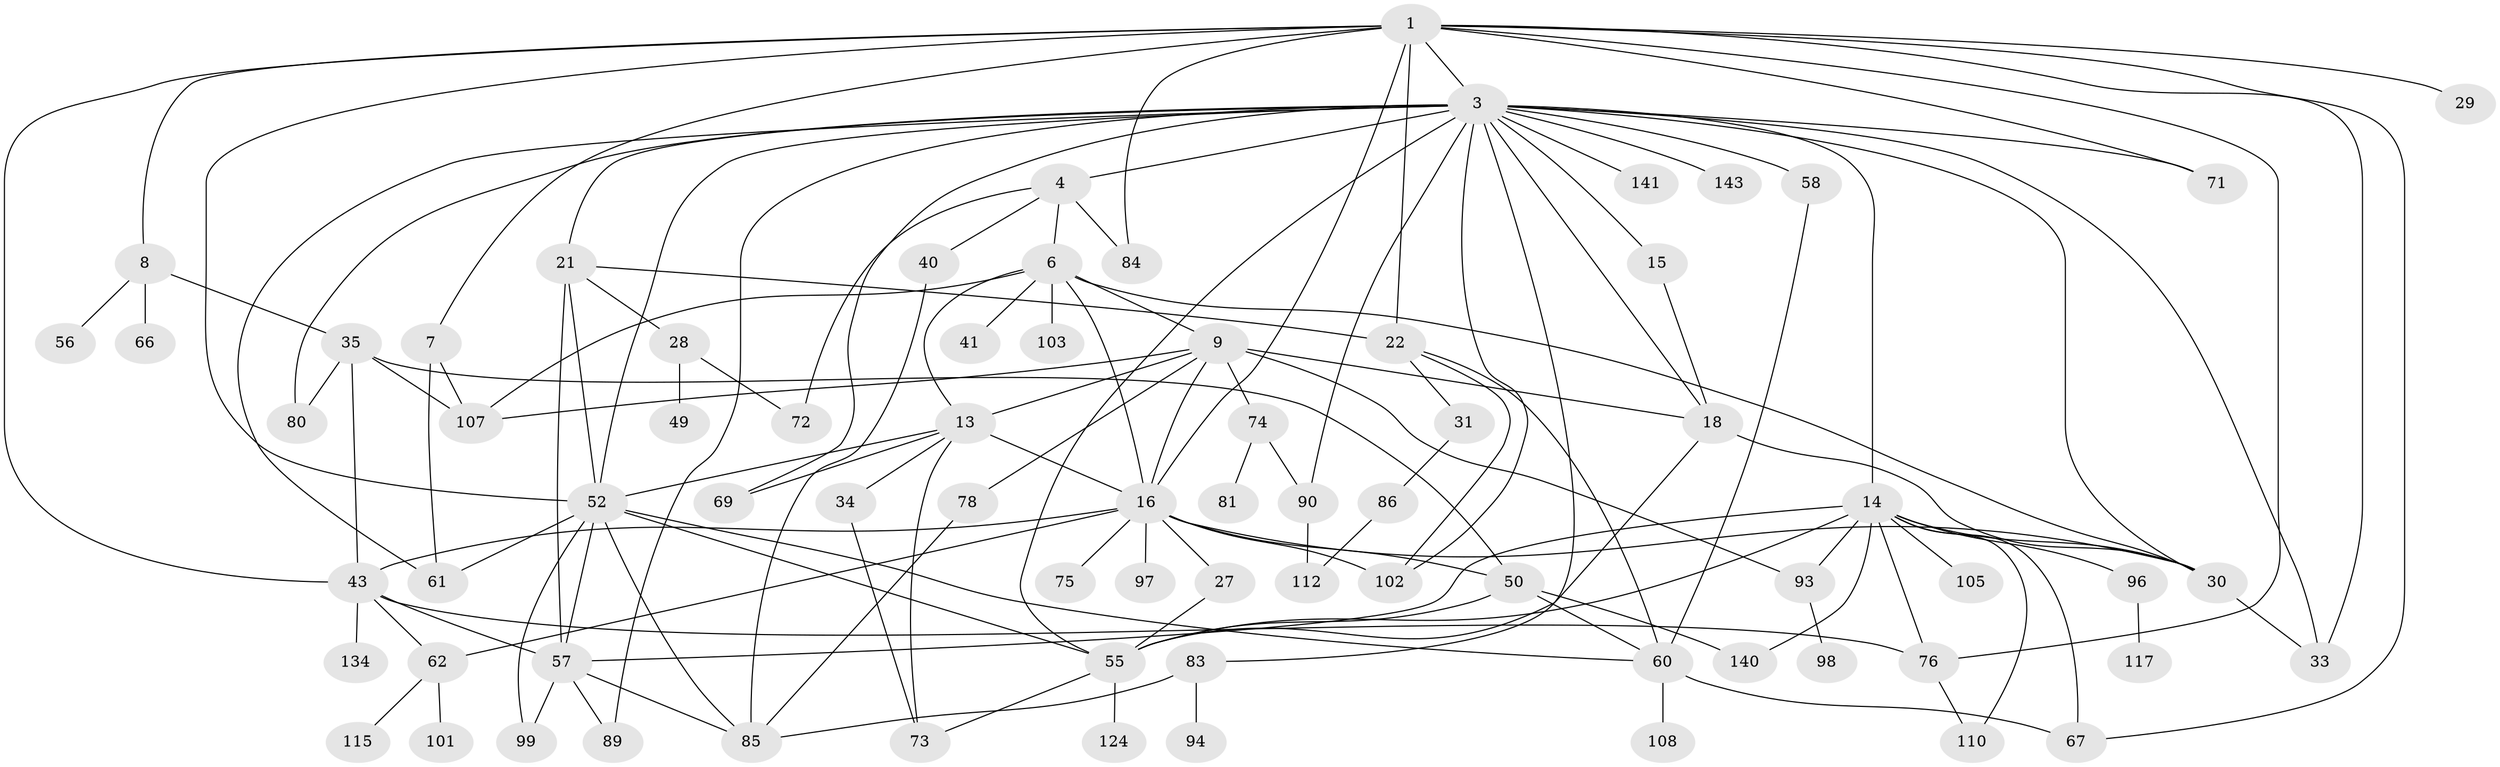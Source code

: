 // original degree distribution, {5: 0.11409395973154363, 3: 0.18791946308724833, 7: 0.020134228187919462, 6: 0.06040268456375839, 8: 0.026845637583892617, 4: 0.0738255033557047, 2: 0.30201342281879195, 1: 0.21476510067114093}
// Generated by graph-tools (version 1.1) at 2025/13/03/09/25 04:13:16]
// undirected, 74 vertices, 133 edges
graph export_dot {
graph [start="1"]
  node [color=gray90,style=filled];
  1 [super="+2+25+5"];
  3 [super="+136+19+10"];
  4 [super="+51"];
  6;
  7;
  8;
  9 [super="+11+47"];
  13;
  14 [super="+45+36"];
  15;
  16 [super="+17+26"];
  18;
  21;
  22 [super="+148"];
  27 [super="+125"];
  28;
  29;
  30 [super="+53+64"];
  31;
  33 [super="+77"];
  34;
  35 [super="+144"];
  40;
  41;
  43 [super="+54+116"];
  49;
  50 [super="+127+128"];
  52 [super="+120+135+65"];
  55 [super="+126+142+70"];
  56;
  57 [super="+109+95"];
  58 [super="+82"];
  60 [super="+87"];
  61 [super="+79"];
  62 [super="+88"];
  66;
  67 [super="+111+133"];
  69 [super="+114"];
  71 [super="+145"];
  72;
  73;
  74;
  75;
  76 [super="+132"];
  78;
  80 [super="+121"];
  81;
  83 [super="+123"];
  84;
  85 [super="+147"];
  86;
  89;
  90 [super="+104"];
  93;
  94;
  96;
  97;
  98;
  99;
  101;
  102 [super="+106"];
  103;
  105 [super="+113"];
  107 [super="+119"];
  108;
  110;
  112;
  115;
  117;
  124;
  134;
  140;
  141;
  143;
  1 -- 7;
  1 -- 22;
  1 -- 8;
  1 -- 3 [weight=2];
  1 -- 84;
  1 -- 43;
  1 -- 76;
  1 -- 29;
  1 -- 33;
  1 -- 67;
  1 -- 52;
  1 -- 71;
  1 -- 16;
  3 -- 4 [weight=2];
  3 -- 15;
  3 -- 21;
  3 -- 18;
  3 -- 90;
  3 -- 69;
  3 -- 71;
  3 -- 141;
  3 -- 14 [weight=5];
  3 -- 143;
  3 -- 80;
  3 -- 83;
  3 -- 89;
  3 -- 30;
  3 -- 33;
  3 -- 102;
  3 -- 52;
  3 -- 55 [weight=2];
  3 -- 58;
  3 -- 61;
  4 -- 6;
  4 -- 40;
  4 -- 84;
  4 -- 72;
  6 -- 9;
  6 -- 13;
  6 -- 16;
  6 -- 30;
  6 -- 41;
  6 -- 103;
  6 -- 107;
  7 -- 107;
  7 -- 61;
  8 -- 35;
  8 -- 56;
  8 -- 66;
  9 -- 13;
  9 -- 18;
  9 -- 74;
  9 -- 107 [weight=2];
  9 -- 93;
  9 -- 16;
  9 -- 78;
  13 -- 34;
  13 -- 52;
  13 -- 69;
  13 -- 73;
  13 -- 16;
  14 -- 96;
  14 -- 55 [weight=2];
  14 -- 30;
  14 -- 140;
  14 -- 76;
  14 -- 67;
  14 -- 105;
  14 -- 110;
  14 -- 57;
  14 -- 93;
  15 -- 18;
  16 -- 50;
  16 -- 102 [weight=2];
  16 -- 75;
  16 -- 30;
  16 -- 62;
  16 -- 97;
  16 -- 27;
  16 -- 43 [weight=2];
  18 -- 30;
  18 -- 55;
  21 -- 28;
  21 -- 57;
  21 -- 22;
  21 -- 52;
  22 -- 31;
  22 -- 60;
  22 -- 102;
  27 -- 55;
  28 -- 49;
  28 -- 72;
  30 -- 33;
  31 -- 86;
  34 -- 73;
  35 -- 80;
  35 -- 107;
  35 -- 50;
  35 -- 43;
  40 -- 85;
  43 -- 62;
  43 -- 76;
  43 -- 134;
  43 -- 57 [weight=2];
  50 -- 60;
  50 -- 140;
  50 -- 55;
  52 -- 99;
  52 -- 61;
  52 -- 60;
  52 -- 85;
  52 -- 57;
  52 -- 55;
  55 -- 124;
  55 -- 73;
  57 -- 89;
  57 -- 85;
  57 -- 99;
  58 -- 60;
  60 -- 108;
  60 -- 67;
  62 -- 115;
  62 -- 101;
  74 -- 81;
  74 -- 90;
  76 -- 110;
  78 -- 85;
  83 -- 94;
  83 -- 85 [weight=2];
  86 -- 112;
  90 -- 112;
  93 -- 98;
  96 -- 117;
}
